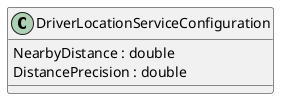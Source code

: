@startuml Structure
'https://plantuml.com/class-diagram

class DriverLocationServiceConfiguration
{
    NearbyDistance : double
    DistancePrecision : double
}

@enduml
